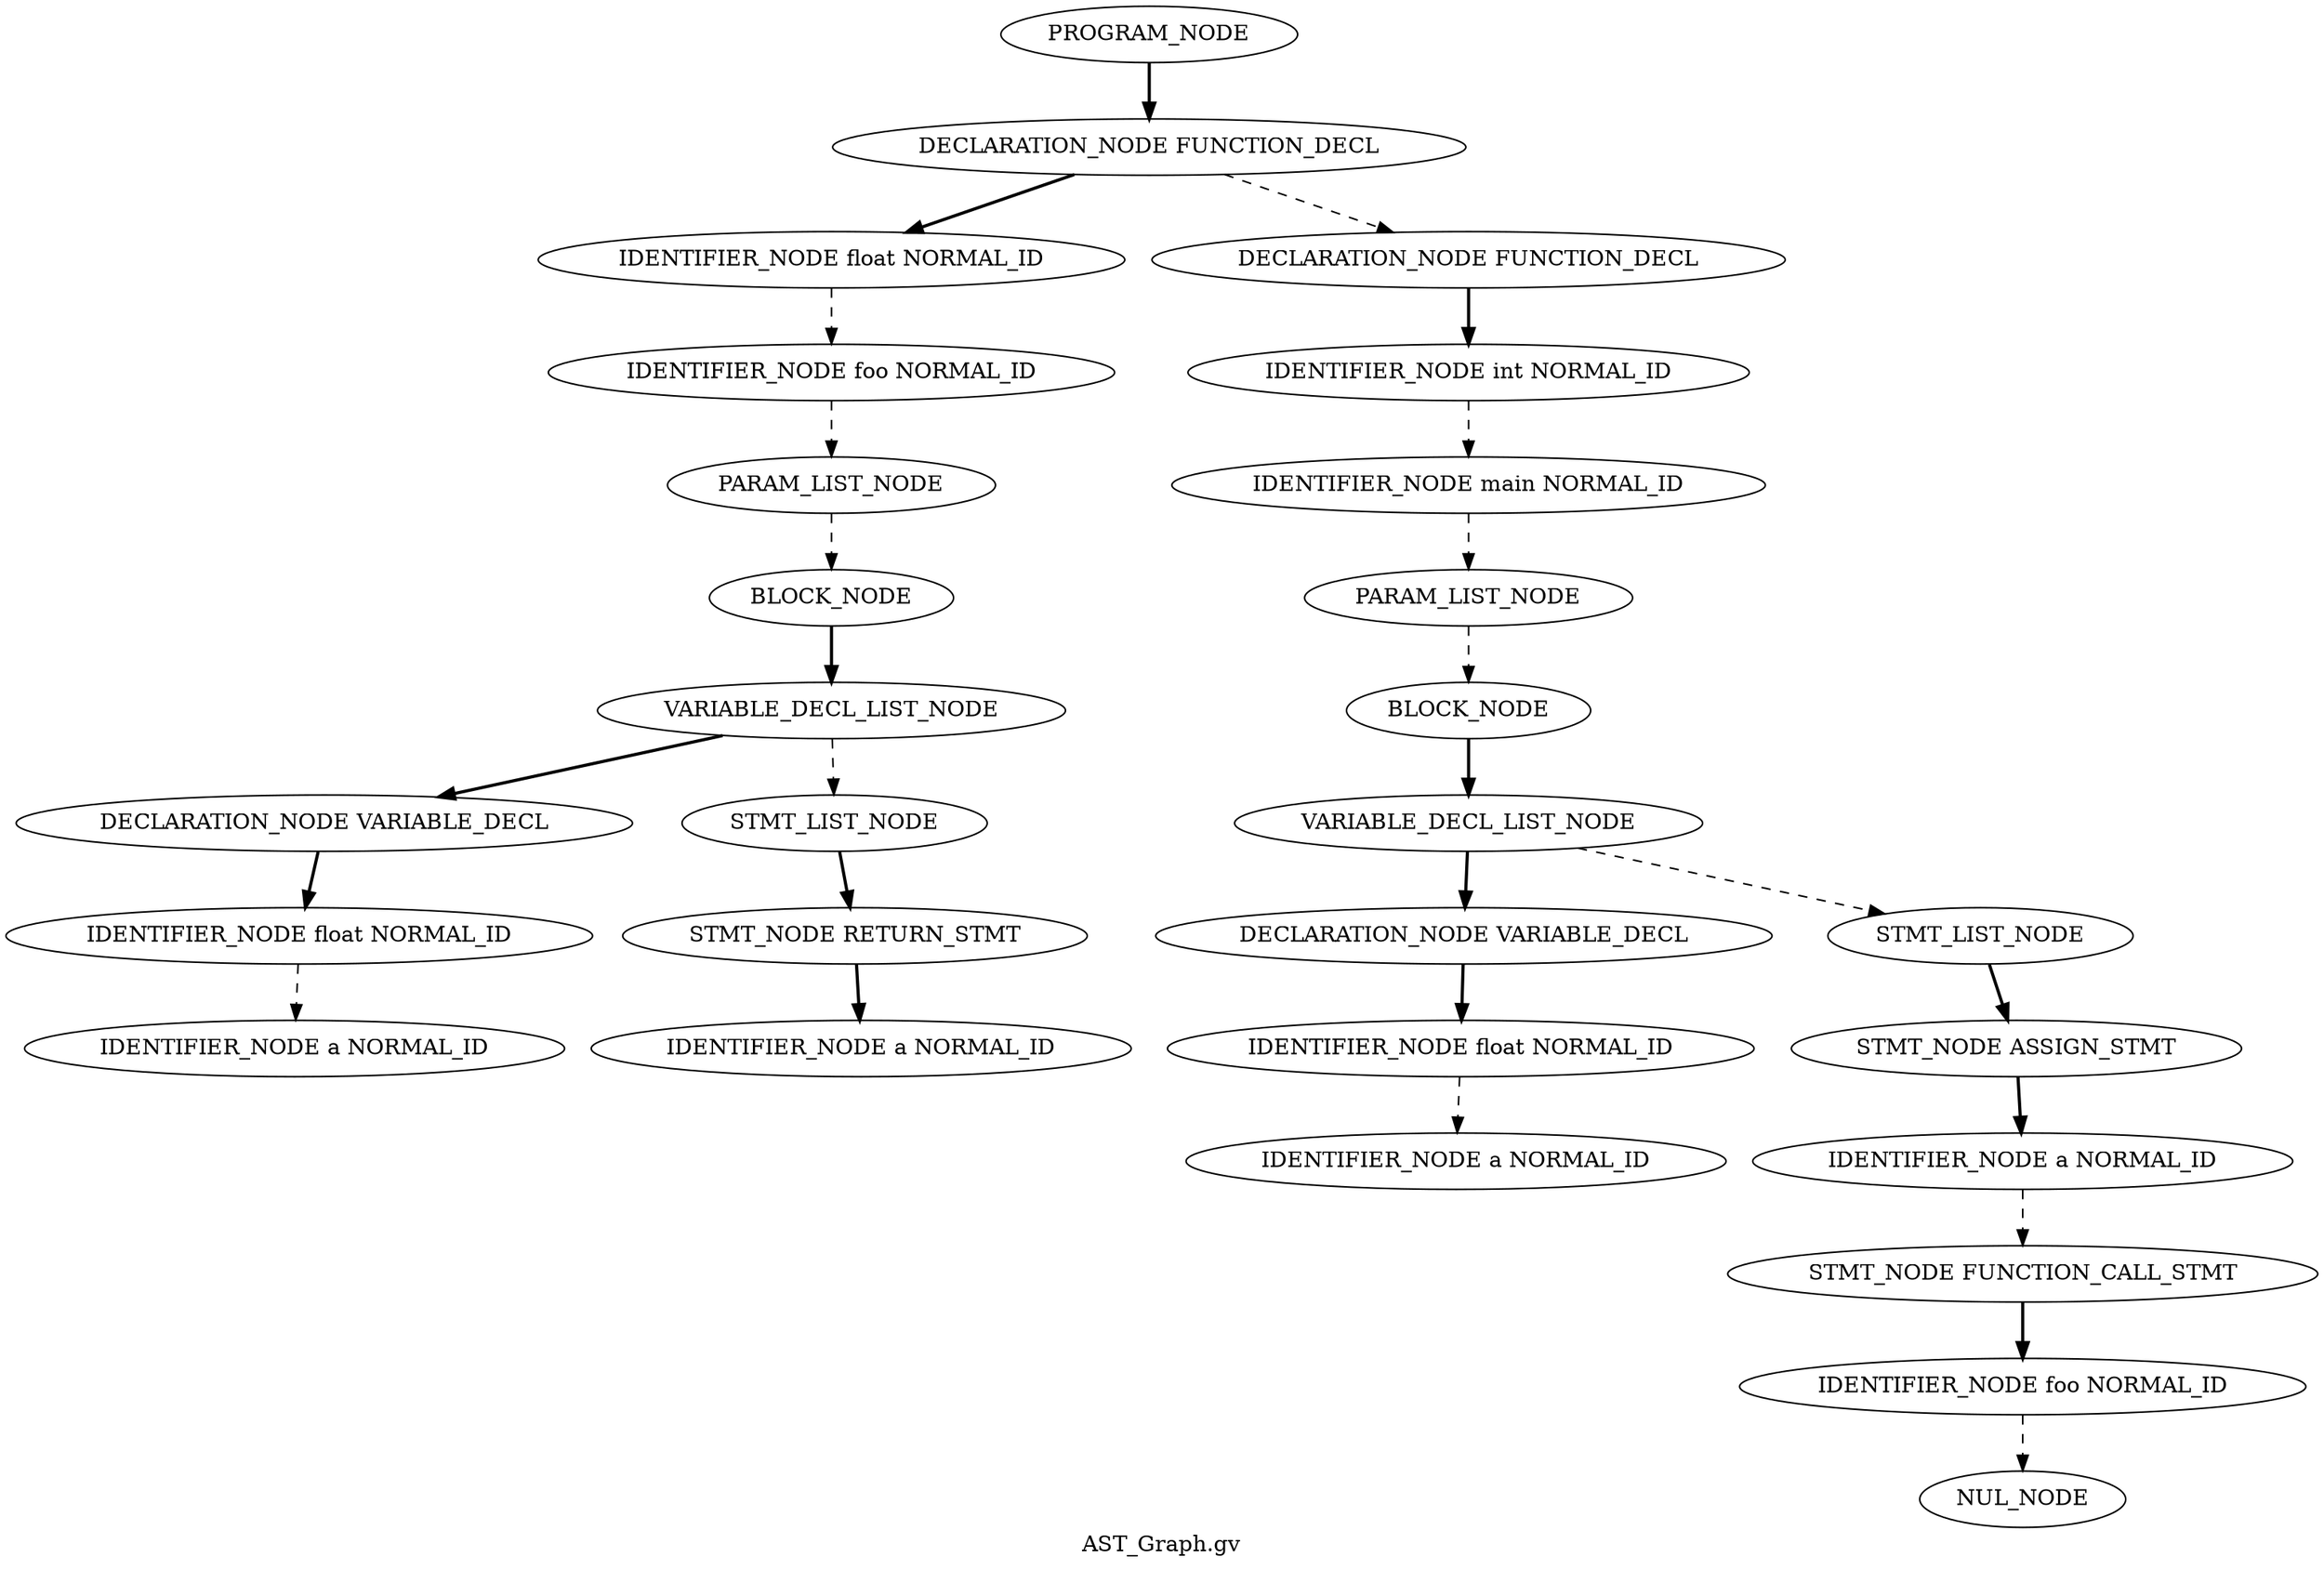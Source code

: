 Digraph AST
{
label = "AST_Graph.gv"
node0 [label ="PROGRAM_NODE"]
node1 [label ="DECLARATION_NODE FUNCTION_DECL"]
node2 [label ="IDENTIFIER_NODE float NORMAL_ID"]
node3 [label ="IDENTIFIER_NODE foo NORMAL_ID"]
node4 [label ="PARAM_LIST_NODE"]
node5 [label ="BLOCK_NODE"]
node6 [label ="VARIABLE_DECL_LIST_NODE"]
node7 [label ="DECLARATION_NODE VARIABLE_DECL"]
node8 [label ="IDENTIFIER_NODE float NORMAL_ID"]
node9 [label ="IDENTIFIER_NODE a NORMAL_ID"]
node8 -> node9 [style = dashed]
node7 -> node8 [style = bold]
node6 -> node7 [style = bold]
node10 [label ="STMT_LIST_NODE"]
node11 [label ="STMT_NODE RETURN_STMT"]
node12 [label ="IDENTIFIER_NODE a NORMAL_ID"]
node11 -> node12 [style = bold]
node10 -> node11 [style = bold]
node6 -> node10 [style = dashed]
node5 -> node6 [style = bold]
node4 -> node5 [style = dashed]
node3 -> node4 [style = dashed]
node2 -> node3 [style = dashed]
node1 -> node2 [style = bold]
node13 [label ="DECLARATION_NODE FUNCTION_DECL"]
node14 [label ="IDENTIFIER_NODE int NORMAL_ID"]
node15 [label ="IDENTIFIER_NODE main NORMAL_ID"]
node16 [label ="PARAM_LIST_NODE"]
node17 [label ="BLOCK_NODE"]
node18 [label ="VARIABLE_DECL_LIST_NODE"]
node19 [label ="DECLARATION_NODE VARIABLE_DECL"]
node20 [label ="IDENTIFIER_NODE float NORMAL_ID"]
node21 [label ="IDENTIFIER_NODE a NORMAL_ID"]
node20 -> node21 [style = dashed]
node19 -> node20 [style = bold]
node18 -> node19 [style = bold]
node22 [label ="STMT_LIST_NODE"]
node23 [label ="STMT_NODE ASSIGN_STMT"]
node24 [label ="IDENTIFIER_NODE a NORMAL_ID"]
node25 [label ="STMT_NODE FUNCTION_CALL_STMT"]
node26 [label ="IDENTIFIER_NODE foo NORMAL_ID"]
node27 [label ="NUL_NODE"]
node26 -> node27 [style = dashed]
node25 -> node26 [style = bold]
node24 -> node25 [style = dashed]
node23 -> node24 [style = bold]
node22 -> node23 [style = bold]
node18 -> node22 [style = dashed]
node17 -> node18 [style = bold]
node16 -> node17 [style = dashed]
node15 -> node16 [style = dashed]
node14 -> node15 [style = dashed]
node13 -> node14 [style = bold]
node1 -> node13 [style = dashed]
node0 -> node1 [style = bold]
}
